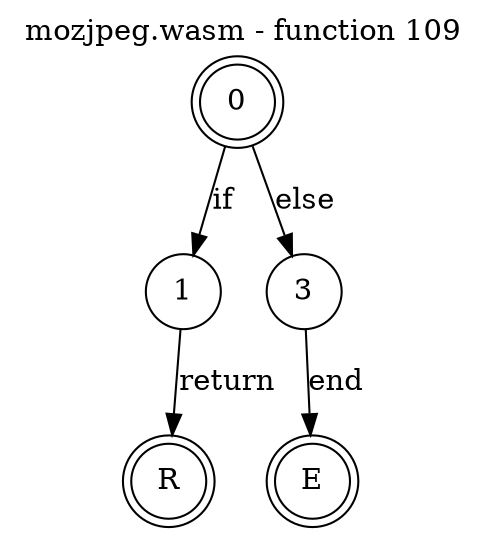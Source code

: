 digraph finite_state_machine {
    label = "mozjpeg.wasm - function 109"
    labelloc =  t
    labelfontsize = 16
    labelfontcolor = black
    labelfontname = "Helvetica"
    node [shape = doublecircle]; 0 E R ;
    node [shape = circle];
    0 -> 1[label="if"];
    0 -> 3[label="else"];
    1 -> R[label="return"];
    3 -> E[label="end"];
}
